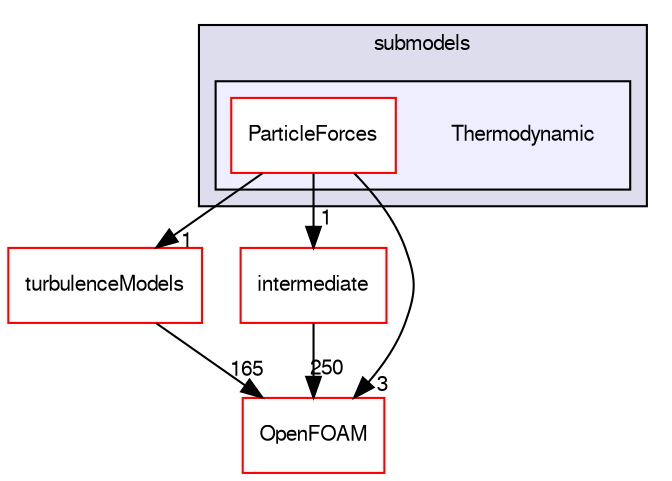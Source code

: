 digraph "src/lagrangian/turbulence/submodels/Thermodynamic" {
  bgcolor=transparent;
  compound=true
  node [ fontsize="10", fontname="FreeSans"];
  edge [ labelfontsize="10", labelfontname="FreeSans"];
  subgraph clusterdir_8d2e9f3975cd341fe442d8051fa80149 {
    graph [ bgcolor="#ddddee", pencolor="black", label="submodels" fontname="FreeSans", fontsize="10", URL="dir_8d2e9f3975cd341fe442d8051fa80149.html"]
  subgraph clusterdir_45a482bb8441cf85e78b132da7c0b9e2 {
    graph [ bgcolor="#eeeeff", pencolor="black", label="" URL="dir_45a482bb8441cf85e78b132da7c0b9e2.html"];
    dir_45a482bb8441cf85e78b132da7c0b9e2 [shape=plaintext label="Thermodynamic"];
    dir_297195aa6feb2797a628c11a4aec6ee0 [shape=box label="ParticleForces" color="red" fillcolor="white" style="filled" URL="dir_297195aa6feb2797a628c11a4aec6ee0.html"];
  }
  }
  dir_604b7f26b18c71c10608664ec90f1bf2 [shape=box label="turbulenceModels" color="red" URL="dir_604b7f26b18c71c10608664ec90f1bf2.html"];
  dir_d3c32a493136c130c1f0d51f4f35c297 [shape=box label="intermediate" color="red" URL="dir_d3c32a493136c130c1f0d51f4f35c297.html"];
  dir_c5473ff19b20e6ec4dfe5c310b3778a8 [shape=box label="OpenFOAM" color="red" URL="dir_c5473ff19b20e6ec4dfe5c310b3778a8.html"];
  dir_604b7f26b18c71c10608664ec90f1bf2->dir_c5473ff19b20e6ec4dfe5c310b3778a8 [headlabel="165", labeldistance=1.5 headhref="dir_000594_001732.html"];
  dir_d3c32a493136c130c1f0d51f4f35c297->dir_c5473ff19b20e6ec4dfe5c310b3778a8 [headlabel="250", labeldistance=1.5 headhref="dir_001214_001732.html"];
  dir_297195aa6feb2797a628c11a4aec6ee0->dir_604b7f26b18c71c10608664ec90f1bf2 [headlabel="1", labeldistance=1.5 headhref="dir_001552_000594.html"];
  dir_297195aa6feb2797a628c11a4aec6ee0->dir_d3c32a493136c130c1f0d51f4f35c297 [headlabel="1", labeldistance=1.5 headhref="dir_001552_001214.html"];
  dir_297195aa6feb2797a628c11a4aec6ee0->dir_c5473ff19b20e6ec4dfe5c310b3778a8 [headlabel="3", labeldistance=1.5 headhref="dir_001552_001732.html"];
}
